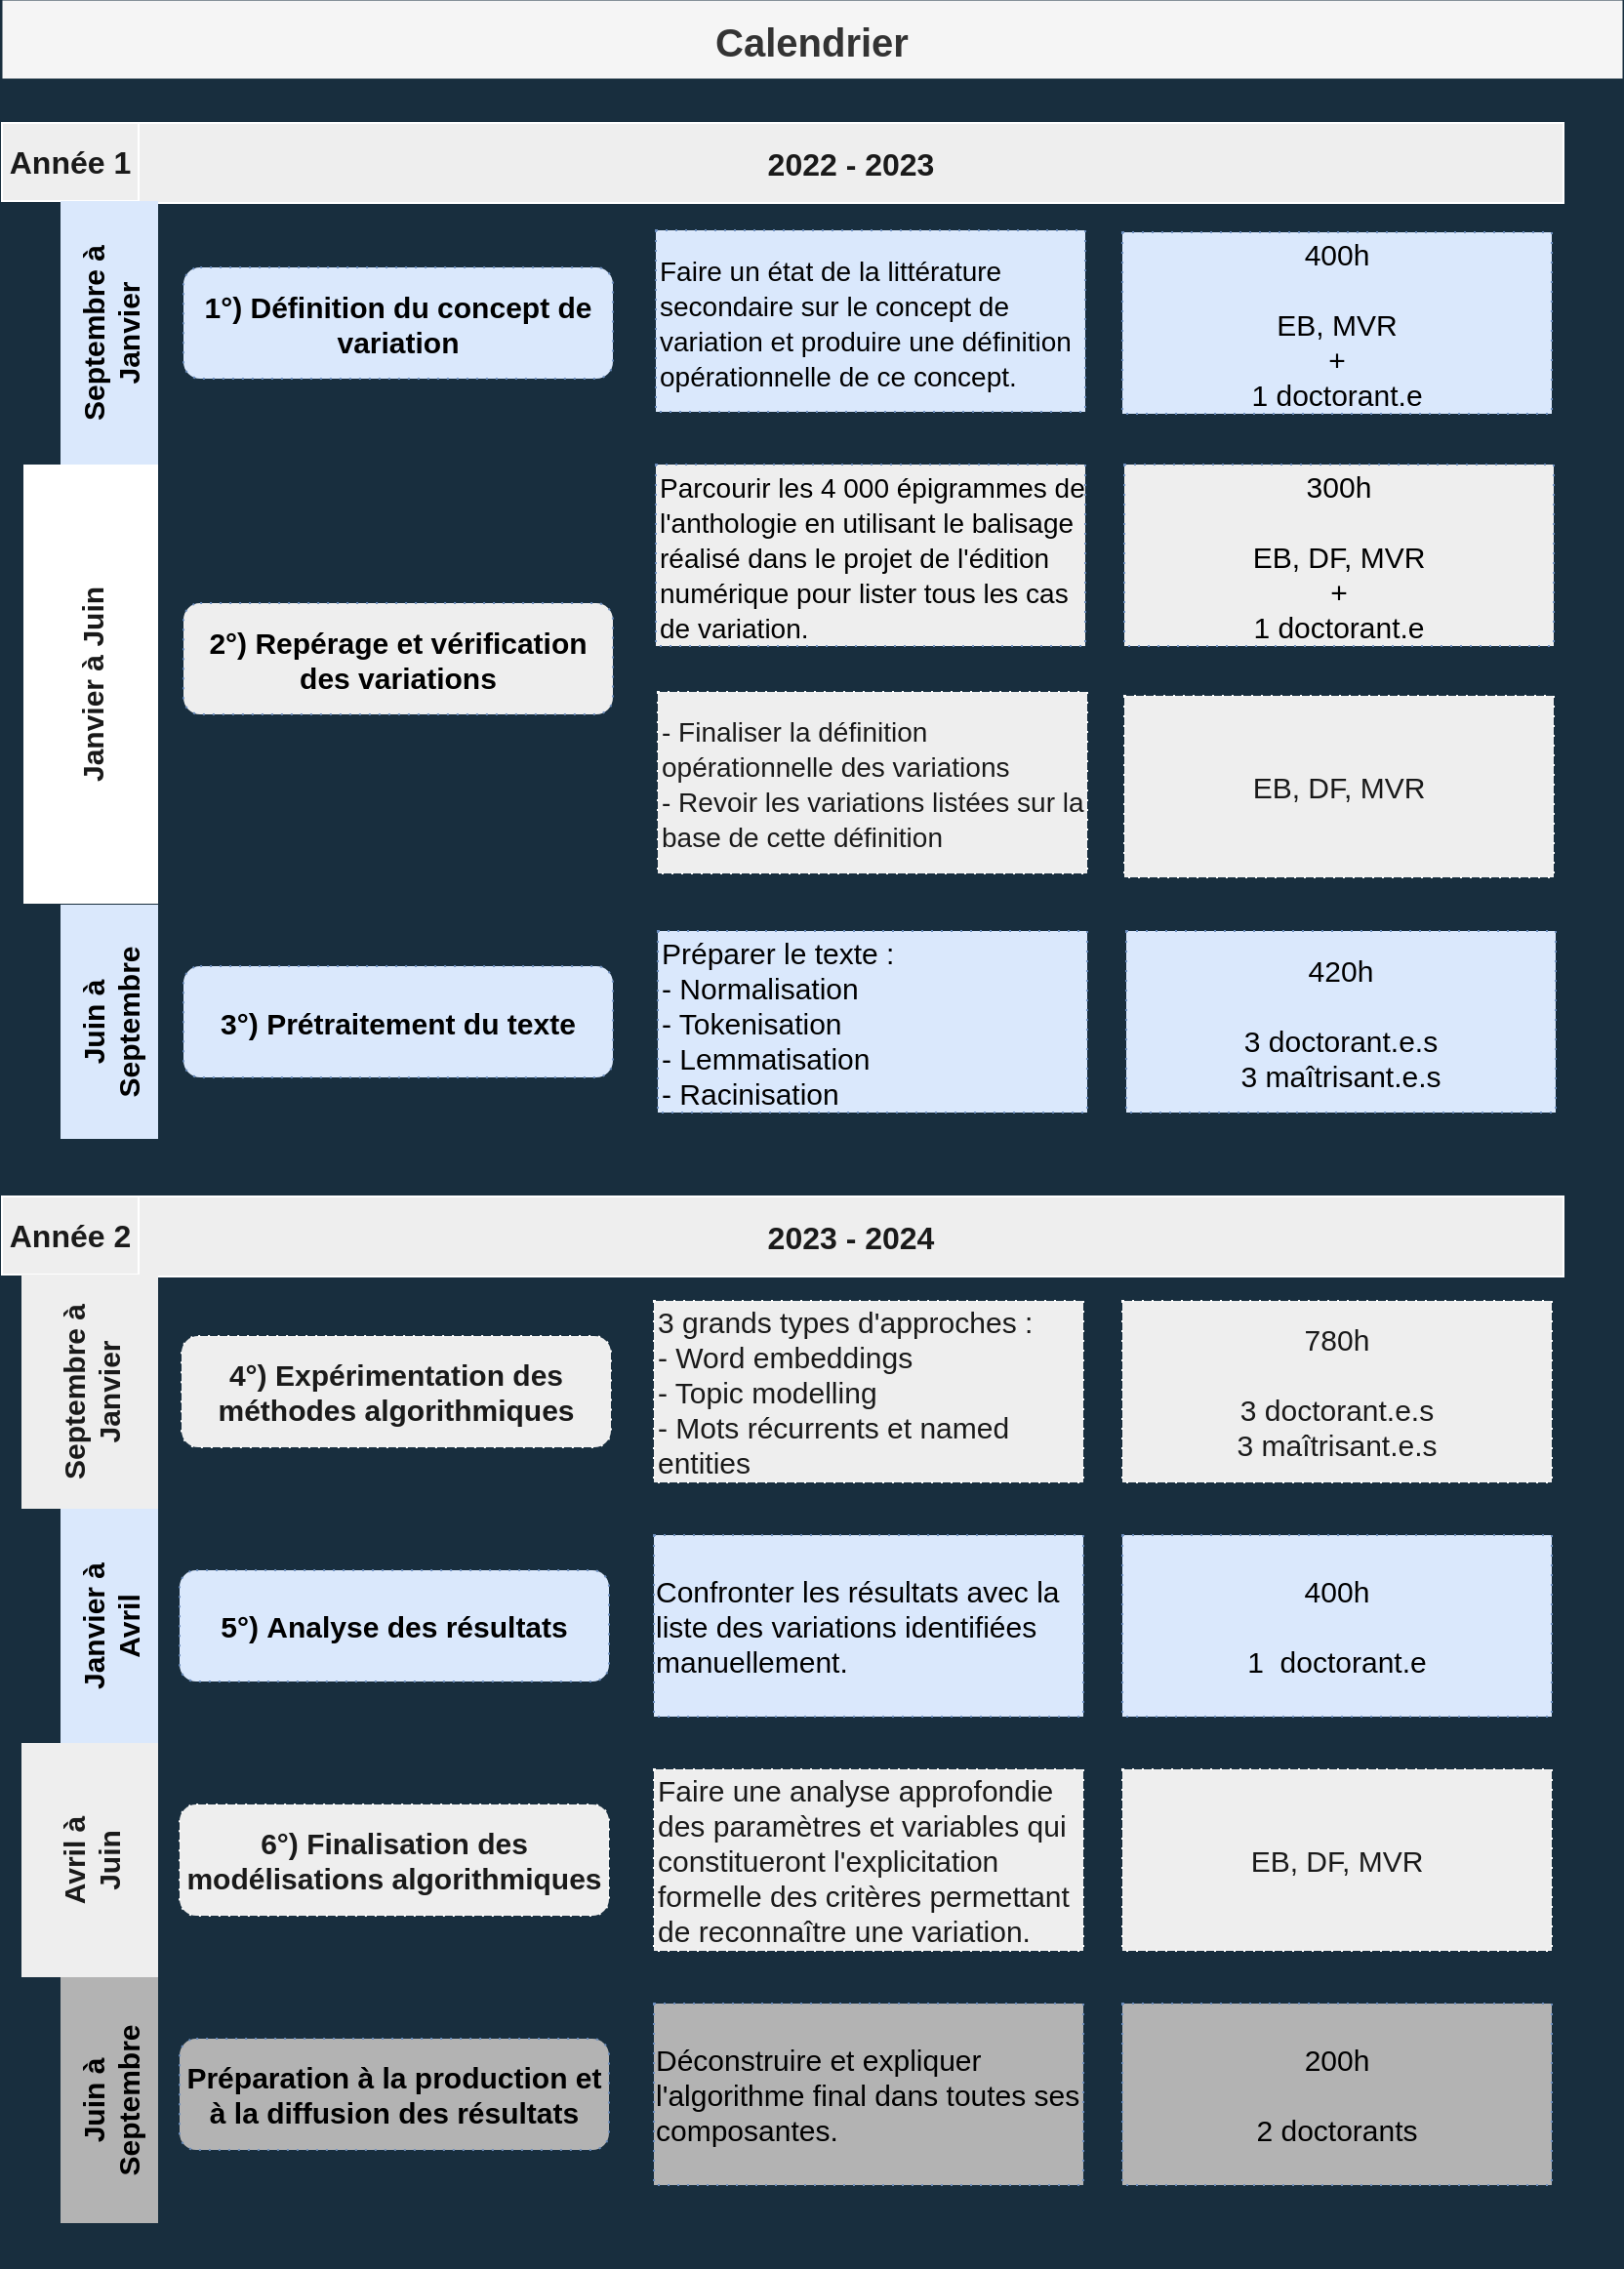 <mxfile version="16.4.0" type="github" pages="2">
  <diagram id="nSknkcODzsTG4G_3UIwG" name="Page-1">
    <mxGraphModel dx="1350" dy="793" grid="1" gridSize="10" guides="1" tooltips="1" connect="1" arrows="1" fold="1" page="1" pageScale="1" pageWidth="827" pageHeight="1169" background="#182E3E" math="0" shadow="0">
      <root>
        <mxCell id="0" />
        <mxCell id="1" parent="0" />
        <mxCell id="KtcMa4PKy6_l-OY6IkqE-1" value="Calendrier" style="swimlane;startSize=40;fillColor=#f5f5f5;strokeColor=none;fontSize=20;strokeWidth=0;fontColor=#333333;" parent="1" vertex="1">
          <mxGeometry y="1" width="830" height="1139" as="geometry" />
        </mxCell>
        <mxCell id="lG-33SfAssL8Ct2ib1fu-3" value="&lt;b&gt;&lt;font style=&quot;font-size: 16px&quot;&gt;2023 - 2024&lt;/font&gt;&lt;/b&gt;" style="rounded=0;whiteSpace=wrap;html=1;shadow=0;sketch=0;fontColor=#1A1A1A;strokeColor=#FFFFFF;fillColor=#EEEEEE;" parent="KtcMa4PKy6_l-OY6IkqE-1" vertex="1">
          <mxGeometry x="70" y="613" width="730" height="41" as="geometry" />
        </mxCell>
        <mxCell id="lG-33SfAssL8Ct2ib1fu-4" value="&lt;b&gt;&lt;font style=&quot;font-size: 16px&quot;&gt;2022 - 2023&lt;/font&gt;&lt;/b&gt;" style="rounded=0;whiteSpace=wrap;html=1;shadow=0;sketch=0;fontColor=#1A1A1A;strokeColor=#FFFFFF;fillColor=#EEEEEE;" parent="KtcMa4PKy6_l-OY6IkqE-1" vertex="1">
          <mxGeometry x="70" y="63" width="730" height="41" as="geometry" />
        </mxCell>
        <mxCell id="lG-33SfAssL8Ct2ib1fu-5" value="&lt;b&gt;Année 1&lt;/b&gt;" style="rounded=0;whiteSpace=wrap;html=1;shadow=0;sketch=0;fontSize=16;fontColor=#1A1A1A;strokeColor=#FFFFFF;fillColor=#EEEEEE;" parent="KtcMa4PKy6_l-OY6IkqE-1" vertex="1">
          <mxGeometry y="63" width="70" height="40" as="geometry" />
        </mxCell>
        <mxCell id="lG-33SfAssL8Ct2ib1fu-6" value="&lt;b&gt;Année 2&lt;br&gt;&lt;/b&gt;" style="rounded=0;whiteSpace=wrap;html=1;shadow=0;sketch=0;fontSize=16;fontColor=#1A1A1A;strokeColor=#FFFFFF;fillColor=#EEEEEE;" parent="KtcMa4PKy6_l-OY6IkqE-1" vertex="1">
          <mxGeometry y="613" width="70" height="40" as="geometry" />
        </mxCell>
        <mxCell id="KtcMa4PKy6_l-OY6IkqE-16" value="Juin à&#xa;Septembre" style="swimlane;horizontal=0;startSize=50;fontSize=15;strokeWidth=1;strokeColor=none;fillColor=#dae8fc;" parent="KtcMa4PKy6_l-OY6IkqE-1" vertex="1">
          <mxGeometry x="30" y="463.5" width="770" height="120" as="geometry" />
        </mxCell>
        <mxCell id="KtcMa4PKy6_l-OY6IkqE-17" value="" style="edgeStyle=orthogonalEdgeStyle;rounded=0;orthogonalLoop=1;jettySize=auto;html=1;fontFamily=Garamond;fontSize=17;fontColor=#FFFFFF;endSize=6;strokeColor=#FFFFFF;strokeWidth=3;startArrow=none;labelBackgroundColor=#182E3E;" parent="KtcMa4PKy6_l-OY6IkqE-16" edge="1">
          <mxGeometry relative="1" as="geometry">
            <mxPoint x="380" y="193" as="sourcePoint" />
            <mxPoint x="380" y="193" as="targetPoint" />
          </mxGeometry>
        </mxCell>
        <mxCell id="KtcMa4PKy6_l-OY6IkqE-18" value="&lt;div align=&quot;left&quot;&gt;Préparer le texte :&lt;/div&gt;&lt;div align=&quot;left&quot;&gt;- Normalisation&lt;/div&gt;&lt;div align=&quot;left&quot;&gt;- Tokenisation&lt;/div&gt;&lt;div align=&quot;left&quot;&gt;- Lemmatisation&lt;br&gt;&lt;/div&gt;&lt;div&gt;- Racinisation&lt;br&gt;&lt;/div&gt;" style="rounded=0;whiteSpace=wrap;html=1;dashed=1;fontSize=15;fillColor=#dae8fc;strokeColor=#6c8ebf;dashPattern=1 4;align=left;" parent="KtcMa4PKy6_l-OY6IkqE-16" vertex="1">
          <mxGeometry x="306" y="13.5" width="220" height="93" as="geometry" />
        </mxCell>
        <mxCell id="KtcMa4PKy6_l-OY6IkqE-19" value="420h&lt;div&gt;&lt;br&gt;&lt;/div&gt;&lt;div&gt;3 doctorant.e.s&lt;/div&gt;&lt;div&gt;3 maîtrisant.e.s&lt;br&gt;&lt;/div&gt;" style="rounded=0;whiteSpace=wrap;html=1;dashed=1;fontSize=15;fillColor=#dae8fc;strokeColor=#6c8ebf;dashPattern=1 4;align=center;" parent="KtcMa4PKy6_l-OY6IkqE-16" vertex="1">
          <mxGeometry x="546" y="13.5" width="220" height="93" as="geometry" />
        </mxCell>
        <mxCell id="KtcMa4PKy6_l-OY6IkqE-20" value="&lt;b&gt;3°)&lt;/b&gt; &lt;b&gt;Prétraitement du texte&lt;/b&gt;" style="rounded=1;whiteSpace=wrap;html=1;dashed=1;fontSize=15;fillColor=#dae8fc;strokeColor=#6c8ebf;dashPattern=1 4;align=center;" parent="KtcMa4PKy6_l-OY6IkqE-16" vertex="1">
          <mxGeometry x="63" y="31.5" width="220" height="57" as="geometry" />
        </mxCell>
        <mxCell id="KtcMa4PKy6_l-OY6IkqE-26" value="Janvier à&#xa;Avril" style="swimlane;horizontal=0;startSize=50;fontSize=15;strokeWidth=1;strokeColor=none;fillColor=#dae8fc;" parent="KtcMa4PKy6_l-OY6IkqE-1" vertex="1">
          <mxGeometry x="30" y="773" width="770" height="120" as="geometry" />
        </mxCell>
        <mxCell id="KtcMa4PKy6_l-OY6IkqE-27" value="" style="edgeStyle=orthogonalEdgeStyle;rounded=0;orthogonalLoop=1;jettySize=auto;html=1;fontFamily=Garamond;fontSize=17;fontColor=#FFFFFF;endSize=6;strokeColor=#FFFFFF;strokeWidth=3;startArrow=none;labelBackgroundColor=#182E3E;" parent="KtcMa4PKy6_l-OY6IkqE-26" edge="1">
          <mxGeometry relative="1" as="geometry">
            <mxPoint x="380" y="139" as="sourcePoint" />
            <mxPoint x="380" y="139" as="targetPoint" />
          </mxGeometry>
        </mxCell>
        <mxCell id="KtcMa4PKy6_l-OY6IkqE-28" value="&lt;div align=&quot;left&quot;&gt;Confronter les résultats avec la liste des variations identifiées manuellement.&lt;br&gt;&lt;/div&gt;" style="rounded=0;whiteSpace=wrap;html=1;dashed=1;fontSize=15;fillColor=#dae8fc;strokeColor=#6c8ebf;dashPattern=1 4;align=center;" parent="KtcMa4PKy6_l-OY6IkqE-26" vertex="1">
          <mxGeometry x="304" y="13.5" width="220" height="93" as="geometry" />
        </mxCell>
        <mxCell id="KtcMa4PKy6_l-OY6IkqE-29" value="&lt;div&gt;400h&lt;/div&gt;&lt;div&gt;&lt;br&gt;&lt;/div&gt;&lt;div&gt;1&amp;nbsp; doctorant.e&lt;br&gt;&lt;/div&gt;" style="rounded=0;whiteSpace=wrap;html=1;dashed=1;fontSize=15;fillColor=#dae8fc;strokeColor=#6c8ebf;dashPattern=1 4;align=center;" parent="KtcMa4PKy6_l-OY6IkqE-26" vertex="1">
          <mxGeometry x="544" y="13.5" width="220" height="93" as="geometry" />
        </mxCell>
        <mxCell id="KtcMa4PKy6_l-OY6IkqE-30" value="&lt;b&gt;5°)&lt;/b&gt; &lt;b&gt;Analyse des résultats&lt;/b&gt;" style="rounded=1;whiteSpace=wrap;html=1;dashed=1;fontSize=15;fillColor=#dae8fc;strokeColor=#6c8ebf;dashPattern=1 4;align=center;" parent="KtcMa4PKy6_l-OY6IkqE-26" vertex="1">
          <mxGeometry x="61" y="31.5" width="220" height="57" as="geometry" />
        </mxCell>
        <mxCell id="KtcMa4PKy6_l-OY6IkqE-36" value="Juin à&#xa;Septembre" style="swimlane;horizontal=0;startSize=50;fontSize=15;strokeWidth=1;strokeColor=none;fillColor=#B3B3B3;" parent="KtcMa4PKy6_l-OY6IkqE-1" vertex="1">
          <mxGeometry x="30" y="1013" width="770" height="126" as="geometry" />
        </mxCell>
        <mxCell id="KtcMa4PKy6_l-OY6IkqE-37" value="" style="edgeStyle=orthogonalEdgeStyle;rounded=0;orthogonalLoop=1;jettySize=auto;html=1;fontFamily=Garamond;fontSize=17;fontColor=#FFFFFF;endSize=6;strokeColor=#FFFFFF;strokeWidth=3;startArrow=none;labelBackgroundColor=#182E3E;" parent="KtcMa4PKy6_l-OY6IkqE-36" edge="1">
          <mxGeometry relative="1" as="geometry">
            <mxPoint x="380" y="139" as="sourcePoint" />
            <mxPoint x="380" y="139" as="targetPoint" />
          </mxGeometry>
        </mxCell>
        <mxCell id="KtcMa4PKy6_l-OY6IkqE-38" value="&lt;div align=&quot;left&quot;&gt;Déconstruire et expliquer l&#39;algorithme final dans toutes ses composantes.&lt;br&gt;&lt;/div&gt;" style="rounded=0;whiteSpace=wrap;html=1;dashed=1;fontSize=15;fillColor=#B3B3B3;strokeColor=#6c8ebf;dashPattern=1 4;align=center;" parent="KtcMa4PKy6_l-OY6IkqE-36" vertex="1">
          <mxGeometry x="304" y="13.5" width="220" height="93" as="geometry" />
        </mxCell>
        <mxCell id="KtcMa4PKy6_l-OY6IkqE-39" value="200h&lt;div&gt;&lt;br&gt;&lt;/div&gt;&lt;div&gt;2 doctorants&lt;br&gt;&lt;/div&gt;" style="rounded=0;whiteSpace=wrap;html=1;dashed=1;fontSize=15;fillColor=#B3B3B3;strokeColor=#6c8ebf;dashPattern=1 4;align=center;" parent="KtcMa4PKy6_l-OY6IkqE-36" vertex="1">
          <mxGeometry x="544" y="13.5" width="220" height="93" as="geometry" />
        </mxCell>
        <mxCell id="KtcMa4PKy6_l-OY6IkqE-40" value="&lt;b&gt;Préparation à la production et à la diffusion des résultats&lt;/b&gt;" style="rounded=1;whiteSpace=wrap;html=1;dashed=1;fontSize=15;fillColor=#B3B3B3;strokeColor=#6c8ebf;dashPattern=1 4;align=center;" parent="KtcMa4PKy6_l-OY6IkqE-36" vertex="1">
          <mxGeometry x="61" y="31.5" width="220" height="57" as="geometry" />
        </mxCell>
        <mxCell id="KtcMa4PKy6_l-OY6IkqE-11" value="Janvier à Juin" style="swimlane;horizontal=0;startSize=69;fontSize=15;strokeWidth=1;strokeColor=none;fontColor=#1A1A1A;fillColor=#FFFFFF;" parent="1" vertex="1">
          <mxGeometry x="11" y="239" width="789" height="225" as="geometry" />
        </mxCell>
        <mxCell id="KtcMa4PKy6_l-OY6IkqE-12" value="" style="edgeStyle=orthogonalEdgeStyle;rounded=0;orthogonalLoop=1;jettySize=auto;html=1;fontFamily=Garamond;fontSize=17;fontColor=#FFFFFF;endSize=6;strokeColor=#FFFFFF;strokeWidth=3;startArrow=none;labelBackgroundColor=#182E3E;" parent="KtcMa4PKy6_l-OY6IkqE-11" edge="1">
          <mxGeometry relative="1" as="geometry">
            <mxPoint x="380" y="139" as="sourcePoint" />
            <mxPoint x="380" y="139" as="targetPoint" />
          </mxGeometry>
        </mxCell>
        <mxCell id="KtcMa4PKy6_l-OY6IkqE-13" value="&lt;div align=&quot;left&quot;&gt;&lt;font style=&quot;font-size: 14px&quot;&gt;- Finaliser la définition opérationnelle des variations&lt;/font&gt;&lt;br&gt;&lt;font style=&quot;font-size: 14px&quot;&gt;- Revoir les variations listées sur la base de cette définition&lt;/font&gt;&lt;/div&gt;" style="rounded=0;whiteSpace=wrap;html=1;dashed=1;fontSize=15;fillColor=#EEEEEE;strokeColor=#FFFFFF;dashPattern=1 4;align=left;fontColor=#1A1A1A;" parent="KtcMa4PKy6_l-OY6IkqE-11" vertex="1">
          <mxGeometry x="325" y="116.5" width="220" height="93" as="geometry" />
        </mxCell>
        <mxCell id="KtcMa4PKy6_l-OY6IkqE-14" value="EB, DF, MVR" style="rounded=0;whiteSpace=wrap;html=1;dashed=1;fontSize=15;fillColor=#EEEEEE;strokeColor=#FFFFFF;dashPattern=1 4;align=center;fontColor=#1A1A1A;" parent="KtcMa4PKy6_l-OY6IkqE-11" vertex="1">
          <mxGeometry x="564" y="118.5" width="220" height="93" as="geometry" />
        </mxCell>
        <mxCell id="KtcMa4PKy6_l-OY6IkqE-9" value="300h&lt;div&gt;&lt;br&gt;&lt;/div&gt;&lt;div&gt;&lt;div&gt;EB, DF, MVR&lt;/div&gt;&lt;div&gt;+&lt;br&gt;&lt;/div&gt;1 doctorant.e&lt;/div&gt;" style="rounded=0;whiteSpace=wrap;html=1;dashed=1;fontSize=15;fillColor=#EEEEEE;strokeColor=#6c8ebf;dashPattern=1 4;align=center;" parent="KtcMa4PKy6_l-OY6IkqE-11" vertex="1">
          <mxGeometry x="564" width="220" height="93" as="geometry" />
        </mxCell>
        <mxCell id="KtcMa4PKy6_l-OY6IkqE-21" value="Septembre à&#xa;Janvier" style="swimlane;horizontal=0;startSize=70;fontSize=15;strokeWidth=1;strokeColor=none;fontColor=#1A1A1A;fillColor=#EEEEEE;" parent="1" vertex="1">
          <mxGeometry x="10" y="654" width="790" height="120" as="geometry">
            <mxRectangle x="10" y="600" width="30" height="140" as="alternateBounds" />
          </mxGeometry>
        </mxCell>
        <mxCell id="KtcMa4PKy6_l-OY6IkqE-22" value="" style="edgeStyle=orthogonalEdgeStyle;rounded=0;orthogonalLoop=1;jettySize=auto;html=1;fontFamily=Garamond;fontSize=17;fontColor=#FFFFFF;endSize=6;strokeColor=#FFFFFF;strokeWidth=3;startArrow=none;labelBackgroundColor=#182E3E;" parent="KtcMa4PKy6_l-OY6IkqE-21" edge="1">
          <mxGeometry relative="1" as="geometry">
            <mxPoint x="380" y="139" as="sourcePoint" />
            <mxPoint x="380" y="139" as="targetPoint" />
          </mxGeometry>
        </mxCell>
        <mxCell id="KtcMa4PKy6_l-OY6IkqE-23" value="&lt;div align=&quot;left&quot;&gt;3 grands types d&#39;approches :&lt;br&gt;- Word embeddings&lt;br&gt;- Topic modelling&lt;br&gt;- Mots récurrents et named entities&lt;/div&gt;" style="rounded=0;whiteSpace=wrap;html=1;dashed=1;fontSize=15;fillColor=#EEEEEE;strokeColor=#FFFFFF;dashPattern=1 4;align=left;fontColor=#1A1A1A;" parent="KtcMa4PKy6_l-OY6IkqE-21" vertex="1">
          <mxGeometry x="324" y="13.5" width="220" height="93" as="geometry" />
        </mxCell>
        <mxCell id="KtcMa4PKy6_l-OY6IkqE-24" value="&lt;div&gt;780h&lt;br&gt;&lt;/div&gt;&lt;div&gt;&lt;br&gt;&lt;/div&gt;&lt;div&gt;3 doctorant.e.s&lt;/div&gt;&lt;div&gt;3 maîtrisant.e.s&lt;br&gt;&lt;/div&gt;" style="rounded=0;whiteSpace=wrap;html=1;dashed=1;fontSize=15;fillColor=#EEEEEE;strokeColor=#FFFFFF;dashPattern=1 4;align=center;fontColor=#1A1A1A;" parent="KtcMa4PKy6_l-OY6IkqE-21" vertex="1">
          <mxGeometry x="564" y="13.5" width="220" height="93" as="geometry" />
        </mxCell>
        <mxCell id="KtcMa4PKy6_l-OY6IkqE-25" value="&lt;b&gt;4°)&lt;/b&gt; &lt;b&gt;Expérimentation des méthodes algorithmiques&lt;br&gt;&lt;/b&gt;" style="rounded=1;whiteSpace=wrap;html=1;dashed=1;fontSize=15;fillColor=#EEEEEE;strokeColor=#FFFFFF;dashPattern=1 4;align=center;fontColor=#1A1A1A;" parent="KtcMa4PKy6_l-OY6IkqE-21" vertex="1">
          <mxGeometry x="82" y="31.5" width="220" height="57" as="geometry" />
        </mxCell>
        <mxCell id="KtcMa4PKy6_l-OY6IkqE-31" value="Avril à&#xa;Juin" style="swimlane;horizontal=0;startSize=70;fontSize=15;strokeWidth=1;strokeColor=none;fontColor=#1A1A1A;fillColor=#EEEEEE;" parent="1" vertex="1">
          <mxGeometry x="10" y="894" width="790" height="120" as="geometry" />
        </mxCell>
        <mxCell id="KtcMa4PKy6_l-OY6IkqE-32" value="" style="edgeStyle=orthogonalEdgeStyle;rounded=0;orthogonalLoop=1;jettySize=auto;html=1;fontFamily=Garamond;fontSize=17;fontColor=#FFFFFF;endSize=6;strokeColor=#FFFFFF;strokeWidth=3;startArrow=none;labelBackgroundColor=#182E3E;" parent="KtcMa4PKy6_l-OY6IkqE-31" edge="1">
          <mxGeometry relative="1" as="geometry">
            <mxPoint x="380" y="139" as="sourcePoint" />
            <mxPoint x="380" y="139" as="targetPoint" />
          </mxGeometry>
        </mxCell>
        <mxCell id="KtcMa4PKy6_l-OY6IkqE-33" value="Faire une analyse approfondie des paramètres et variables qui constitueront l&#39;explicitation formelle des critères permettant de reconnaître une variation." style="rounded=0;whiteSpace=wrap;html=1;dashed=1;fontSize=15;fillColor=#EEEEEE;strokeColor=#FFFFFF;dashPattern=1 4;align=left;fontColor=#1A1A1A;" parent="KtcMa4PKy6_l-OY6IkqE-31" vertex="1">
          <mxGeometry x="324" y="13.5" width="220" height="93" as="geometry" />
        </mxCell>
        <mxCell id="KtcMa4PKy6_l-OY6IkqE-34" value="EB, DF, MVR" style="rounded=0;whiteSpace=wrap;html=1;dashed=1;fontSize=15;fillColor=#EEEEEE;strokeColor=#FFFFFF;dashPattern=1 4;align=center;fontColor=#1A1A1A;" parent="KtcMa4PKy6_l-OY6IkqE-31" vertex="1">
          <mxGeometry x="564" y="13.5" width="220" height="93" as="geometry" />
        </mxCell>
        <mxCell id="KtcMa4PKy6_l-OY6IkqE-35" value="&lt;b&gt;6°)&lt;/b&gt; &lt;b&gt;Finalisation des modélisations algorithmiques&lt;/b&gt;" style="rounded=1;whiteSpace=wrap;html=1;dashed=1;fontSize=15;fillColor=#EEEEEE;strokeColor=#FFFFFF;dashPattern=1 4;align=center;fontColor=#1A1A1A;" parent="KtcMa4PKy6_l-OY6IkqE-31" vertex="1">
          <mxGeometry x="81" y="31.5" width="220" height="57" as="geometry" />
        </mxCell>
        <mxCell id="KtcMa4PKy6_l-OY6IkqE-3" value="Septembre à&#xa;Janvier" style="swimlane;horizontal=0;startSize=50;fontSize=15;strokeWidth=1;strokeColor=none;fillColor=#dae8fc;" parent="1" vertex="1">
          <mxGeometry x="30" y="104" width="770" height="135" as="geometry" />
        </mxCell>
        <mxCell id="KtcMa4PKy6_l-OY6IkqE-4" value="" style="edgeStyle=orthogonalEdgeStyle;rounded=0;orthogonalLoop=1;jettySize=auto;html=1;fontFamily=Garamond;fontSize=17;fontColor=#FFFFFF;endSize=6;strokeColor=#FFFFFF;strokeWidth=3;startArrow=none;labelBackgroundColor=#182E3E;" parent="KtcMa4PKy6_l-OY6IkqE-3" edge="1">
          <mxGeometry relative="1" as="geometry">
            <mxPoint x="380" y="139" as="sourcePoint" />
            <mxPoint x="380" y="139" as="targetPoint" />
          </mxGeometry>
        </mxCell>
        <mxCell id="KtcMa4PKy6_l-OY6IkqE-5" value="&lt;b&gt;1°) Définition du concept de variation&lt;/b&gt;" style="rounded=1;whiteSpace=wrap;html=1;dashed=1;fontSize=15;fillColor=#dae8fc;strokeColor=#6c8ebf;dashPattern=1 4;align=center;" parent="KtcMa4PKy6_l-OY6IkqE-3" vertex="1">
          <mxGeometry x="63" y="34" width="220" height="57" as="geometry" />
        </mxCell>
        <mxCell id="KtcMa4PKy6_l-OY6IkqE-7" value="&lt;div&gt;400h&lt;/div&gt;&lt;div&gt;&lt;br&gt;&lt;/div&gt;&lt;div&gt;EB, MVR&lt;/div&gt;&lt;div&gt;+&lt;br&gt;&lt;/div&gt;&lt;div&gt;1 doctorant.e&lt;br&gt;&lt;/div&gt;" style="rounded=0;whiteSpace=wrap;html=1;dashed=1;fontSize=15;fillColor=#dae8fc;strokeColor=#6c8ebf;dashPattern=1 4;align=center;" parent="KtcMa4PKy6_l-OY6IkqE-3" vertex="1">
          <mxGeometry x="544" y="16" width="220" height="93" as="geometry" />
        </mxCell>
        <mxCell id="KtcMa4PKy6_l-OY6IkqE-8" value="&lt;div align=&quot;left&quot;&gt;&lt;font style=&quot;font-size: 14px&quot;&gt;Faire un état de la littérature secondaire sur le concept de variation et produire une définition opérationnelle de ce concept.&lt;/font&gt;&lt;/div&gt;" style="rounded=0;whiteSpace=wrap;html=1;dashed=1;fontSize=15;fillColor=#dae8fc;strokeColor=#6c8ebf;dashPattern=1 4;align=left;" parent="KtcMa4PKy6_l-OY6IkqE-3" vertex="1">
          <mxGeometry x="305" y="15" width="220" height="93" as="geometry" />
        </mxCell>
        <mxCell id="R3BeI2WN0M2upQm-vhoh-2" value="&lt;b&gt;2°)&lt;/b&gt; &lt;b&gt;Repérage et vérification des variations&lt;/b&gt;" style="rounded=1;whiteSpace=wrap;html=1;dashed=1;fontSize=15;fillColor=#EEEEEE;strokeColor=#6c8ebf;dashPattern=1 4;align=center;" vertex="1" parent="KtcMa4PKy6_l-OY6IkqE-3">
          <mxGeometry x="63" y="206" width="220" height="57" as="geometry" />
        </mxCell>
        <mxCell id="KtcMa4PKy6_l-OY6IkqE-6" value="&lt;div align=&quot;left&quot;&gt;&lt;font style=&quot;font-size: 14px&quot;&gt;Parcourir les 4 000 épigrammes de l&#39;anthologie en utilisant le balisage réalisé dans le projet de l&#39;édition numérique pour lister tous les cas de variation.&lt;/font&gt;&lt;/div&gt;" style="rounded=0;whiteSpace=wrap;html=1;dashed=1;fontSize=15;fillColor=#EEEEEE;strokeColor=#6c8ebf;dashPattern=1 4;align=left;sketch=0;shadow=0;" parent="KtcMa4PKy6_l-OY6IkqE-3" vertex="1">
          <mxGeometry x="305" y="135" width="220" height="93" as="geometry" />
        </mxCell>
      </root>
    </mxGraphModel>
  </diagram>
  <diagram id="GK8MpaVW0KsiUNnTzT1A" name="Page-2">
    <mxGraphModel dx="1350" dy="793" grid="1" gridSize="10" guides="1" tooltips="1" connect="1" arrows="1" fold="1" page="1" pageScale="1" pageWidth="827" pageHeight="1169" math="0" shadow="0">
      <root>
        <mxCell id="rvtYnJovJB2i6UnBzKns-0" />
        <mxCell id="rvtYnJovJB2i6UnBzKns-1" parent="rvtYnJovJB2i6UnBzKns-0" />
      </root>
    </mxGraphModel>
  </diagram>
</mxfile>
